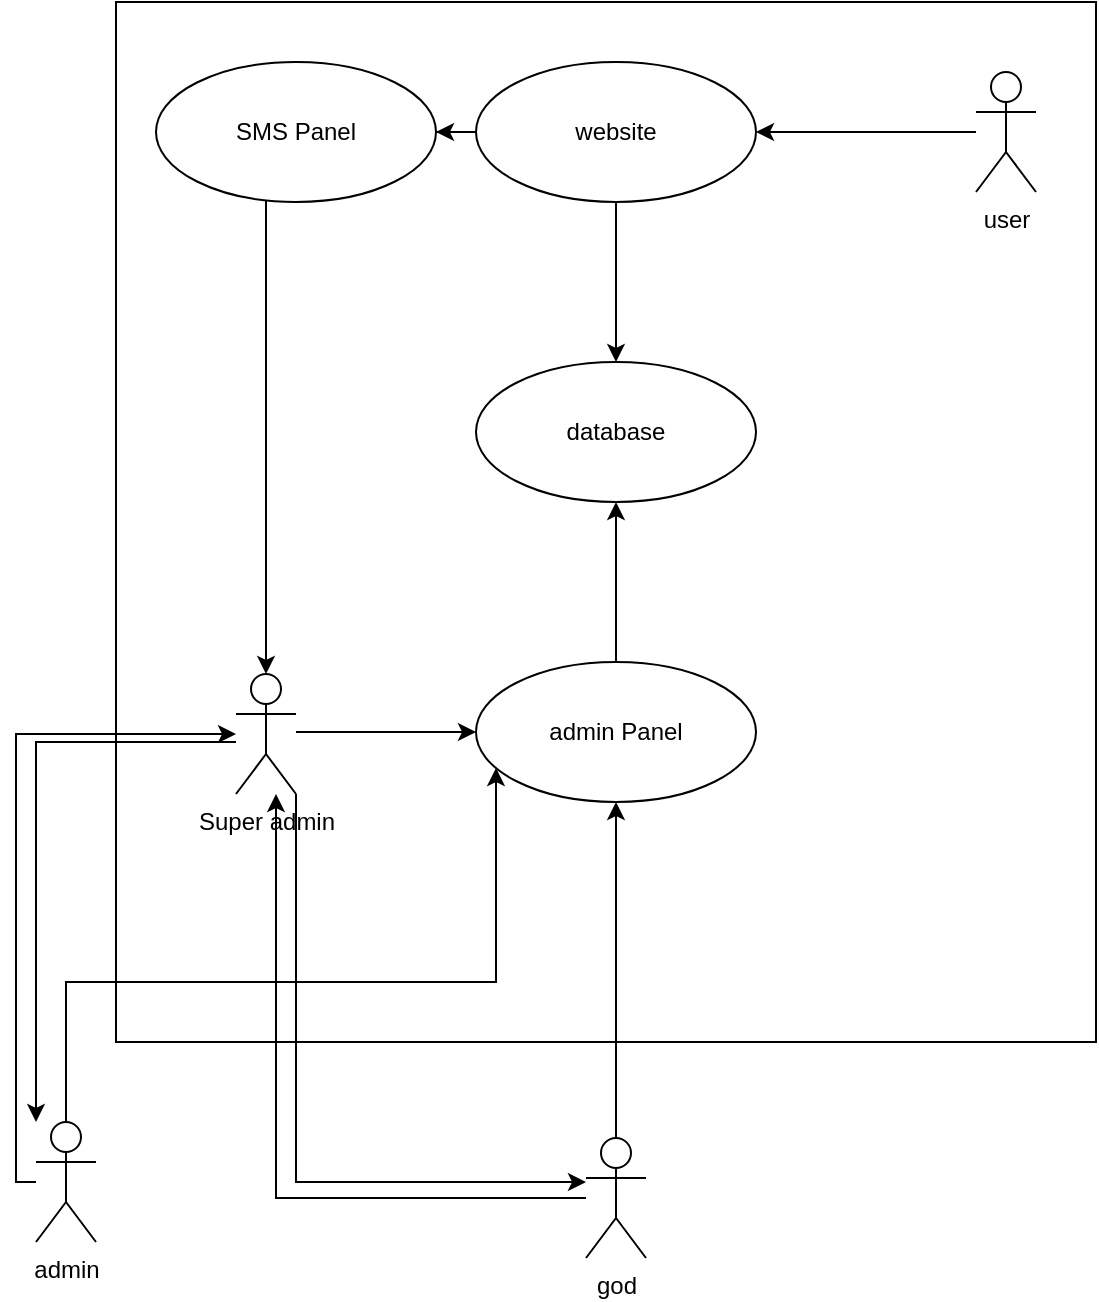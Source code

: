 <mxfile version="24.0.7" type="github">
  <diagram name="Page-1" id="4foU-sPMuwIL9KJDtfh4">
    <mxGraphModel dx="2505" dy="1443" grid="1" gridSize="10" guides="1" tooltips="1" connect="1" arrows="1" fold="1" page="1" pageScale="1" pageWidth="850" pageHeight="1100" math="0" shadow="0">
      <root>
        <mxCell id="0" />
        <mxCell id="1" parent="0" />
        <mxCell id="Uk1gx759VjxqlsX4QYIc-43" value="" style="html=1;whiteSpace=wrap;fillColor=none;" vertex="1" parent="1">
          <mxGeometry x="240" y="240" width="490" height="520" as="geometry" />
        </mxCell>
        <mxCell id="Uk1gx759VjxqlsX4QYIc-20" value="" style="edgeStyle=orthogonalEdgeStyle;rounded=0;orthogonalLoop=1;jettySize=auto;html=1;" edge="1" parent="1" source="Uk1gx759VjxqlsX4QYIc-2" target="Uk1gx759VjxqlsX4QYIc-19">
          <mxGeometry relative="1" as="geometry" />
        </mxCell>
        <mxCell id="Uk1gx759VjxqlsX4QYIc-22" value="" style="edgeStyle=orthogonalEdgeStyle;rounded=0;orthogonalLoop=1;jettySize=auto;html=1;" edge="1" parent="1" source="Uk1gx759VjxqlsX4QYIc-2" target="Uk1gx759VjxqlsX4QYIc-21">
          <mxGeometry relative="1" as="geometry" />
        </mxCell>
        <mxCell id="Uk1gx759VjxqlsX4QYIc-2" value="website" style="ellipse;whiteSpace=wrap;html=1;gradientColor=none;fillColor=default;" vertex="1" parent="1">
          <mxGeometry x="420" y="270" width="140" height="70" as="geometry" />
        </mxCell>
        <mxCell id="Uk1gx759VjxqlsX4QYIc-7" style="edgeStyle=orthogonalEdgeStyle;rounded=0;orthogonalLoop=1;jettySize=auto;html=1;" edge="1" parent="1" source="Uk1gx759VjxqlsX4QYIc-4" target="Uk1gx759VjxqlsX4QYIc-2">
          <mxGeometry relative="1" as="geometry" />
        </mxCell>
        <mxCell id="Uk1gx759VjxqlsX4QYIc-4" value="user" style="shape=umlActor;verticalLabelPosition=bottom;verticalAlign=top;html=1;gradientColor=none;fillColor=default;" vertex="1" parent="1">
          <mxGeometry x="670" y="275" width="30" height="60" as="geometry" />
        </mxCell>
        <mxCell id="Uk1gx759VjxqlsX4QYIc-19" value="database" style="ellipse;whiteSpace=wrap;html=1;gradientColor=none;fillColor=default;" vertex="1" parent="1">
          <mxGeometry x="420" y="420" width="140" height="70" as="geometry" />
        </mxCell>
        <mxCell id="Uk1gx759VjxqlsX4QYIc-33" style="edgeStyle=orthogonalEdgeStyle;rounded=0;orthogonalLoop=1;jettySize=auto;html=1;" edge="1" parent="1" source="Uk1gx759VjxqlsX4QYIc-21" target="Uk1gx759VjxqlsX4QYIc-29">
          <mxGeometry relative="1" as="geometry">
            <Array as="points">
              <mxPoint x="315" y="450" />
              <mxPoint x="315" y="450" />
            </Array>
          </mxGeometry>
        </mxCell>
        <mxCell id="Uk1gx759VjxqlsX4QYIc-21" value="SMS Panel" style="ellipse;whiteSpace=wrap;html=1;gradientColor=none;fillColor=default;" vertex="1" parent="1">
          <mxGeometry x="260" y="270" width="140" height="70" as="geometry" />
        </mxCell>
        <mxCell id="Uk1gx759VjxqlsX4QYIc-25" value="" style="edgeStyle=orthogonalEdgeStyle;rounded=0;orthogonalLoop=1;jettySize=auto;html=1;" edge="1" parent="1" source="Uk1gx759VjxqlsX4QYIc-23" target="Uk1gx759VjxqlsX4QYIc-19">
          <mxGeometry relative="1" as="geometry" />
        </mxCell>
        <mxCell id="Uk1gx759VjxqlsX4QYIc-23" value="admin Panel" style="ellipse;whiteSpace=wrap;html=1;gradientColor=none;fillColor=default;" vertex="1" parent="1">
          <mxGeometry x="420" y="570" width="140" height="70" as="geometry" />
        </mxCell>
        <mxCell id="Uk1gx759VjxqlsX4QYIc-30" style="edgeStyle=orthogonalEdgeStyle;rounded=0;orthogonalLoop=1;jettySize=auto;html=1;" edge="1" parent="1" source="Uk1gx759VjxqlsX4QYIc-26" target="Uk1gx759VjxqlsX4QYIc-23">
          <mxGeometry relative="1" as="geometry">
            <Array as="points">
              <mxPoint x="215" y="730" />
              <mxPoint x="430" y="730" />
            </Array>
          </mxGeometry>
        </mxCell>
        <mxCell id="Uk1gx759VjxqlsX4QYIc-37" style="edgeStyle=orthogonalEdgeStyle;rounded=0;orthogonalLoop=1;jettySize=auto;html=1;" edge="1" parent="1" source="Uk1gx759VjxqlsX4QYIc-26" target="Uk1gx759VjxqlsX4QYIc-29">
          <mxGeometry relative="1" as="geometry">
            <Array as="points">
              <mxPoint x="190" y="830" />
              <mxPoint x="190" y="606" />
            </Array>
          </mxGeometry>
        </mxCell>
        <mxCell id="Uk1gx759VjxqlsX4QYIc-26" value="admin" style="shape=umlActor;verticalLabelPosition=bottom;verticalAlign=top;html=1;gradientColor=none;fillColor=default;" vertex="1" parent="1">
          <mxGeometry x="200" y="800" width="30" height="60" as="geometry" />
        </mxCell>
        <mxCell id="Uk1gx759VjxqlsX4QYIc-31" style="edgeStyle=orthogonalEdgeStyle;rounded=0;orthogonalLoop=1;jettySize=auto;html=1;" edge="1" parent="1" source="Uk1gx759VjxqlsX4QYIc-28" target="Uk1gx759VjxqlsX4QYIc-23">
          <mxGeometry relative="1" as="geometry" />
        </mxCell>
        <mxCell id="Uk1gx759VjxqlsX4QYIc-34" style="edgeStyle=orthogonalEdgeStyle;rounded=0;orthogonalLoop=1;jettySize=auto;html=1;" edge="1" parent="1" source="Uk1gx759VjxqlsX4QYIc-28" target="Uk1gx759VjxqlsX4QYIc-29">
          <mxGeometry relative="1" as="geometry">
            <Array as="points">
              <mxPoint x="320" y="838" />
            </Array>
          </mxGeometry>
        </mxCell>
        <mxCell id="Uk1gx759VjxqlsX4QYIc-28" value="god" style="shape=umlActor;verticalLabelPosition=bottom;verticalAlign=top;html=1;gradientColor=none;fillColor=default;" vertex="1" parent="1">
          <mxGeometry x="475" y="808" width="30" height="60" as="geometry" />
        </mxCell>
        <mxCell id="Uk1gx759VjxqlsX4QYIc-32" style="edgeStyle=orthogonalEdgeStyle;rounded=0;orthogonalLoop=1;jettySize=auto;html=1;" edge="1" parent="1" source="Uk1gx759VjxqlsX4QYIc-29" target="Uk1gx759VjxqlsX4QYIc-23">
          <mxGeometry relative="1" as="geometry">
            <Array as="points">
              <mxPoint x="360" y="605" />
              <mxPoint x="360" y="605" />
            </Array>
          </mxGeometry>
        </mxCell>
        <mxCell id="Uk1gx759VjxqlsX4QYIc-35" style="edgeStyle=orthogonalEdgeStyle;rounded=0;orthogonalLoop=1;jettySize=auto;html=1;" edge="1" parent="1" source="Uk1gx759VjxqlsX4QYIc-29" target="Uk1gx759VjxqlsX4QYIc-28">
          <mxGeometry relative="1" as="geometry">
            <Array as="points">
              <mxPoint x="330" y="830" />
            </Array>
          </mxGeometry>
        </mxCell>
        <mxCell id="Uk1gx759VjxqlsX4QYIc-38" style="edgeStyle=orthogonalEdgeStyle;rounded=0;orthogonalLoop=1;jettySize=auto;html=1;" edge="1" parent="1" source="Uk1gx759VjxqlsX4QYIc-29" target="Uk1gx759VjxqlsX4QYIc-26">
          <mxGeometry relative="1" as="geometry">
            <Array as="points">
              <mxPoint x="200" y="610" />
            </Array>
          </mxGeometry>
        </mxCell>
        <mxCell id="Uk1gx759VjxqlsX4QYIc-29" value="Super admin" style="shape=umlActor;verticalLabelPosition=bottom;verticalAlign=top;html=1;gradientColor=none;fillColor=default;" vertex="1" parent="1">
          <mxGeometry x="300" y="576" width="30" height="60" as="geometry" />
        </mxCell>
      </root>
    </mxGraphModel>
  </diagram>
</mxfile>
